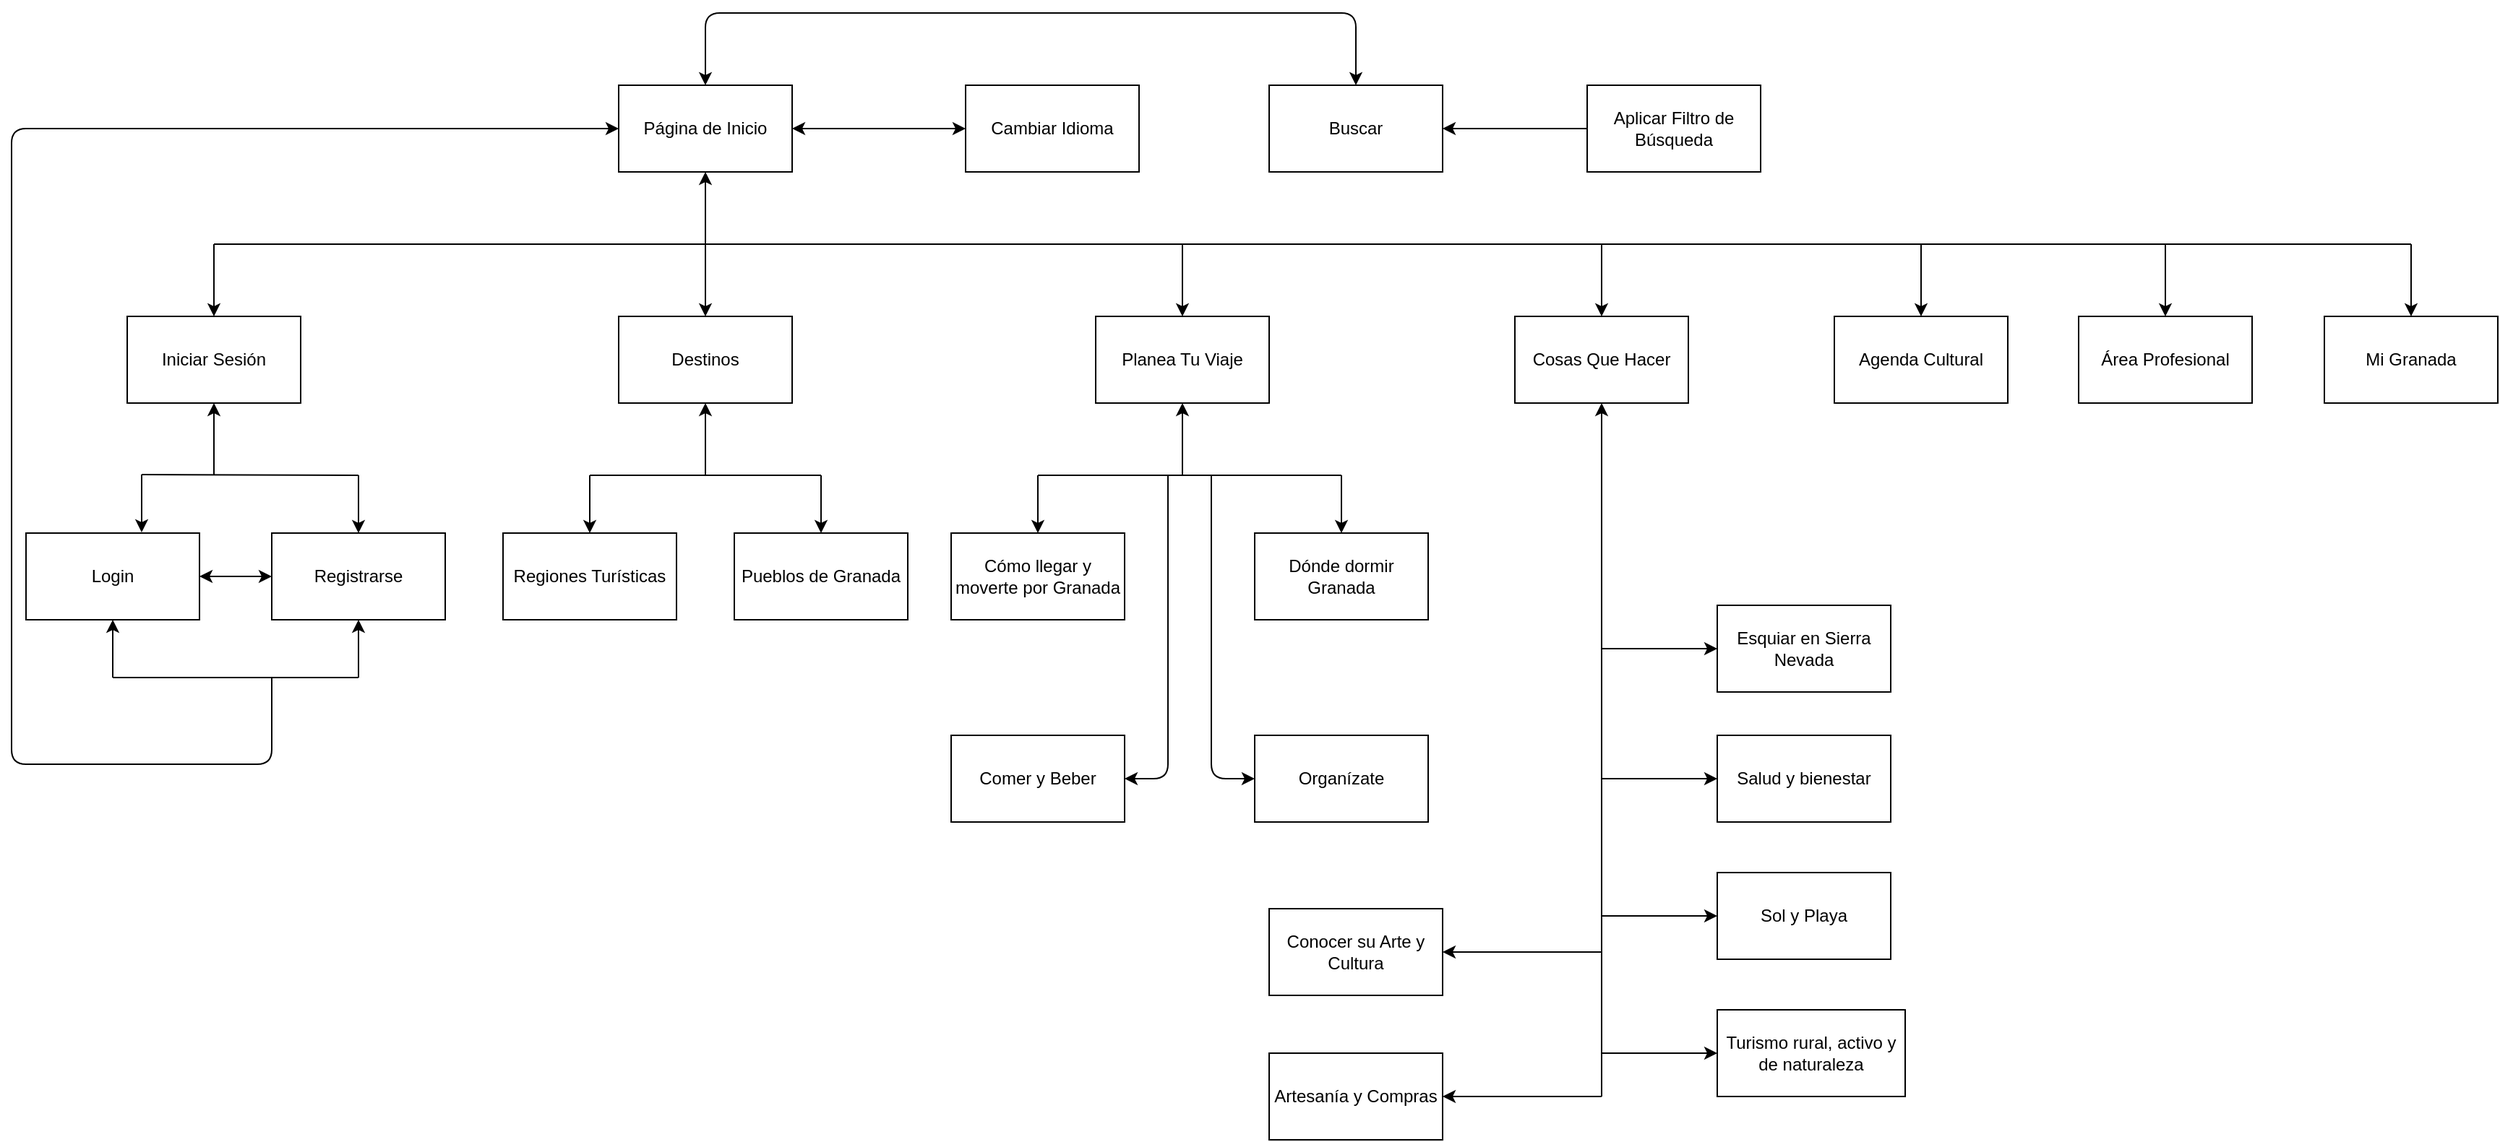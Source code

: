 <mxfile version="14.6.3" type="device"><diagram id="JDL_88DNDOEFBoUv-RpN" name="Page-1"><mxGraphModel dx="2105" dy="1749" grid="1" gridSize="10" guides="1" tooltips="1" connect="1" arrows="1" fold="1" page="1" pageScale="1" pageWidth="827" pageHeight="1169" math="0" shadow="0"><root><mxCell id="0"/><mxCell id="1" parent="0"/><mxCell id="c0-3zrw8weRYY7uOX96u-1" value="Página de Inicio" style="rounded=0;whiteSpace=wrap;html=1;" parent="1" vertex="1"><mxGeometry x="340" y="10" width="120" height="60" as="geometry"/></mxCell><mxCell id="c0-3zrw8weRYY7uOX96u-2" value="" style="endArrow=classic;html=1;entryX=0.5;entryY=1;entryDx=0;entryDy=0;" parent="1" target="c0-3zrw8weRYY7uOX96u-1" edge="1"><mxGeometry width="50" height="50" relative="1" as="geometry"><mxPoint x="400" y="120" as="sourcePoint"/><mxPoint x="450" y="200" as="targetPoint"/></mxGeometry></mxCell><mxCell id="c0-3zrw8weRYY7uOX96u-3" value="Iniciar Sesión" style="rounded=0;whiteSpace=wrap;html=1;" parent="1" vertex="1"><mxGeometry y="170" width="120" height="60" as="geometry"/></mxCell><mxCell id="c0-3zrw8weRYY7uOX96u-4" value="" style="endArrow=classic;html=1;entryX=0.5;entryY=0;entryDx=0;entryDy=0;" parent="1" target="c0-3zrw8weRYY7uOX96u-3" edge="1"><mxGeometry width="50" height="50" relative="1" as="geometry"><mxPoint x="60" y="120" as="sourcePoint"/><mxPoint x="430" y="180" as="targetPoint"/></mxGeometry></mxCell><mxCell id="c0-3zrw8weRYY7uOX96u-5" value="" style="endArrow=none;html=1;" parent="1" edge="1"><mxGeometry width="50" height="50" relative="1" as="geometry"><mxPoint x="60" y="120" as="sourcePoint"/><mxPoint x="1580" y="120" as="targetPoint"/></mxGeometry></mxCell><mxCell id="c0-3zrw8weRYY7uOX96u-6" value="Login" style="rounded=0;whiteSpace=wrap;html=1;" parent="1" vertex="1"><mxGeometry x="-70" y="320" width="120" height="60" as="geometry"/></mxCell><mxCell id="c0-3zrw8weRYY7uOX96u-7" value="Registrarse" style="rounded=0;whiteSpace=wrap;html=1;" parent="1" vertex="1"><mxGeometry x="100" y="320" width="120" height="60" as="geometry"/></mxCell><mxCell id="c0-3zrw8weRYY7uOX96u-8" value="" style="endArrow=classic;html=1;entryX=0.5;entryY=1;entryDx=0;entryDy=0;" parent="1" target="c0-3zrw8weRYY7uOX96u-3" edge="1"><mxGeometry width="50" height="50" relative="1" as="geometry"><mxPoint x="60" y="280" as="sourcePoint"/><mxPoint x="440" y="160" as="targetPoint"/></mxGeometry></mxCell><mxCell id="c0-3zrw8weRYY7uOX96u-9" value="" style="endArrow=classic;html=1;entryX=0.5;entryY=0;entryDx=0;entryDy=0;" parent="1" edge="1"><mxGeometry width="50" height="50" relative="1" as="geometry"><mxPoint x="10" y="279.5" as="sourcePoint"/><mxPoint x="10" y="319.5" as="targetPoint"/></mxGeometry></mxCell><mxCell id="c0-3zrw8weRYY7uOX96u-10" value="" style="endArrow=classic;html=1;entryX=0.5;entryY=0;entryDx=0;entryDy=0;" parent="1" target="c0-3zrw8weRYY7uOX96u-7" edge="1"><mxGeometry width="50" height="50" relative="1" as="geometry"><mxPoint x="160" y="280" as="sourcePoint"/><mxPoint x="30" y="329.5" as="targetPoint"/></mxGeometry></mxCell><mxCell id="c0-3zrw8weRYY7uOX96u-11" value="" style="endArrow=none;html=1;" parent="1" edge="1"><mxGeometry width="50" height="50" relative="1" as="geometry"><mxPoint x="10" y="279.5" as="sourcePoint"/><mxPoint x="160" y="280" as="targetPoint"/></mxGeometry></mxCell><mxCell id="c0-3zrw8weRYY7uOX96u-12" value="" style="endArrow=classic;startArrow=classic;html=1;exitX=1;exitY=0.5;exitDx=0;exitDy=0;entryX=0;entryY=0.5;entryDx=0;entryDy=0;" parent="1" source="c0-3zrw8weRYY7uOX96u-6" target="c0-3zrw8weRYY7uOX96u-7" edge="1"><mxGeometry width="50" height="50" relative="1" as="geometry"><mxPoint x="70" y="349.5" as="sourcePoint"/><mxPoint x="410" y="159.5" as="targetPoint"/></mxGeometry></mxCell><mxCell id="c0-3zrw8weRYY7uOX96u-13" value="" style="endArrow=none;html=1;" parent="1" edge="1"><mxGeometry width="50" height="50" relative="1" as="geometry"><mxPoint x="-10" y="420" as="sourcePoint"/><mxPoint x="160" y="420" as="targetPoint"/></mxGeometry></mxCell><mxCell id="c0-3zrw8weRYY7uOX96u-14" value="" style="endArrow=classic;html=1;entryX=0.5;entryY=1;entryDx=0;entryDy=0;" parent="1" target="c0-3zrw8weRYY7uOX96u-6" edge="1"><mxGeometry width="50" height="50" relative="1" as="geometry"><mxPoint x="-10" y="420" as="sourcePoint"/><mxPoint x="10" y="379.5" as="targetPoint"/></mxGeometry></mxCell><mxCell id="c0-3zrw8weRYY7uOX96u-15" value="" style="endArrow=classic;html=1;entryX=0.5;entryY=1;entryDx=0;entryDy=0;" parent="1" target="c0-3zrw8weRYY7uOX96u-7" edge="1"><mxGeometry width="50" height="50" relative="1" as="geometry"><mxPoint x="160" y="420" as="sourcePoint"/><mxPoint x="420" y="369.5" as="targetPoint"/></mxGeometry></mxCell><mxCell id="c0-3zrw8weRYY7uOX96u-16" value="" style="endArrow=classic;html=1;entryX=0;entryY=0.5;entryDx=0;entryDy=0;" parent="1" target="c0-3zrw8weRYY7uOX96u-1" edge="1"><mxGeometry width="50" height="50" relative="1" as="geometry"><mxPoint x="100" y="420" as="sourcePoint"/><mxPoint x="160" y="480" as="targetPoint"/><Array as="points"><mxPoint x="100" y="480"/><mxPoint x="-80" y="480"/><mxPoint x="-80" y="40"/></Array></mxGeometry></mxCell><mxCell id="c0-3zrw8weRYY7uOX96u-19" value="Planea Tu Viaje" style="rounded=0;whiteSpace=wrap;html=1;" parent="1" vertex="1"><mxGeometry x="670" y="170" width="120" height="60" as="geometry"/></mxCell><mxCell id="c0-3zrw8weRYY7uOX96u-20" value="Destinos" style="rounded=0;whiteSpace=wrap;html=1;" parent="1" vertex="1"><mxGeometry x="340" y="170" width="120" height="60" as="geometry"/></mxCell><mxCell id="c0-3zrw8weRYY7uOX96u-21" value="" style="endArrow=classic;html=1;entryX=0.5;entryY=0;entryDx=0;entryDy=0;" parent="1" target="c0-3zrw8weRYY7uOX96u-20" edge="1"><mxGeometry width="50" height="50" relative="1" as="geometry"><mxPoint x="400" y="120" as="sourcePoint"/><mxPoint x="440" y="260" as="targetPoint"/></mxGeometry></mxCell><mxCell id="c0-3zrw8weRYY7uOX96u-22" value="Cosas Que Hacer" style="rounded=0;whiteSpace=wrap;html=1;" parent="1" vertex="1"><mxGeometry x="960" y="170" width="120" height="60" as="geometry"/></mxCell><mxCell id="c0-3zrw8weRYY7uOX96u-23" value="Regiones Turísticas" style="rounded=0;whiteSpace=wrap;html=1;" parent="1" vertex="1"><mxGeometry x="260" y="320" width="120" height="60" as="geometry"/></mxCell><mxCell id="c0-3zrw8weRYY7uOX96u-24" value="Pueblos de Granada" style="rounded=0;whiteSpace=wrap;html=1;" parent="1" vertex="1"><mxGeometry x="420" y="320" width="120" height="60" as="geometry"/></mxCell><mxCell id="c0-3zrw8weRYY7uOX96u-25" value="" style="endArrow=classic;html=1;entryX=0.5;entryY=0;entryDx=0;entryDy=0;" parent="1" target="c0-3zrw8weRYY7uOX96u-23" edge="1"><mxGeometry width="50" height="50" relative="1" as="geometry"><mxPoint x="320" y="280" as="sourcePoint"/><mxPoint x="440" y="260" as="targetPoint"/></mxGeometry></mxCell><mxCell id="c0-3zrw8weRYY7uOX96u-26" value="" style="endArrow=classic;html=1;entryX=0.5;entryY=0;entryDx=0;entryDy=0;" parent="1" target="c0-3zrw8weRYY7uOX96u-24" edge="1"><mxGeometry width="50" height="50" relative="1" as="geometry"><mxPoint x="480" y="280" as="sourcePoint"/><mxPoint x="490" y="320" as="targetPoint"/></mxGeometry></mxCell><mxCell id="c0-3zrw8weRYY7uOX96u-28" value="" style="endArrow=none;html=1;" parent="1" edge="1"><mxGeometry width="50" height="50" relative="1" as="geometry"><mxPoint x="320" y="280" as="sourcePoint"/><mxPoint x="480" y="280" as="targetPoint"/></mxGeometry></mxCell><mxCell id="c0-3zrw8weRYY7uOX96u-30" value="Cambiar Idioma" style="rounded=0;whiteSpace=wrap;html=1;" parent="1" vertex="1"><mxGeometry x="580" y="10" width="120" height="60" as="geometry"/></mxCell><mxCell id="c0-3zrw8weRYY7uOX96u-31" value="" style="endArrow=classic;startArrow=classic;html=1;entryX=0;entryY=0.5;entryDx=0;entryDy=0;exitX=1;exitY=0.5;exitDx=0;exitDy=0;" parent="1" source="c0-3zrw8weRYY7uOX96u-1" target="c0-3zrw8weRYY7uOX96u-30" edge="1"><mxGeometry width="50" height="50" relative="1" as="geometry"><mxPoint x="490" y="80" as="sourcePoint"/><mxPoint x="540" y="30" as="targetPoint"/></mxGeometry></mxCell><mxCell id="c0-3zrw8weRYY7uOX96u-33" value="" style="endArrow=classic;html=1;entryX=0.5;entryY=0;entryDx=0;entryDy=0;" parent="1" target="c0-3zrw8weRYY7uOX96u-19" edge="1"><mxGeometry width="50" height="50" relative="1" as="geometry"><mxPoint x="730" y="120" as="sourcePoint"/><mxPoint x="440" y="260" as="targetPoint"/></mxGeometry></mxCell><mxCell id="c0-3zrw8weRYY7uOX96u-34" value="Cómo llegar y moverte por Granada" style="rounded=0;whiteSpace=wrap;html=1;" parent="1" vertex="1"><mxGeometry x="570" y="320" width="120" height="60" as="geometry"/></mxCell><mxCell id="c0-3zrw8weRYY7uOX96u-35" value="Dónde dormir Granada" style="rounded=0;whiteSpace=wrap;html=1;" parent="1" vertex="1"><mxGeometry x="780" y="320" width="120" height="60" as="geometry"/></mxCell><mxCell id="c0-3zrw8weRYY7uOX96u-36" value="Comer y Beber" style="rounded=0;whiteSpace=wrap;html=1;" parent="1" vertex="1"><mxGeometry x="570" y="460" width="120" height="60" as="geometry"/></mxCell><mxCell id="c0-3zrw8weRYY7uOX96u-37" value="Organízate" style="rounded=0;whiteSpace=wrap;html=1;" parent="1" vertex="1"><mxGeometry x="780" y="460" width="120" height="60" as="geometry"/></mxCell><mxCell id="c0-3zrw8weRYY7uOX96u-38" value="" style="endArrow=classic;html=1;entryX=0.5;entryY=1;entryDx=0;entryDy=0;" parent="1" target="c0-3zrw8weRYY7uOX96u-20" edge="1"><mxGeometry width="50" height="50" relative="1" as="geometry"><mxPoint x="400" y="280" as="sourcePoint"/><mxPoint x="390" y="250" as="targetPoint"/></mxGeometry></mxCell><mxCell id="c0-3zrw8weRYY7uOX96u-39" value="" style="endArrow=classic;html=1;entryX=0.5;entryY=1;entryDx=0;entryDy=0;" parent="1" target="c0-3zrw8weRYY7uOX96u-19" edge="1"><mxGeometry width="50" height="50" relative="1" as="geometry"><mxPoint x="730" y="280" as="sourcePoint"/><mxPoint x="780" y="250" as="targetPoint"/></mxGeometry></mxCell><mxCell id="c0-3zrw8weRYY7uOX96u-40" value="" style="endArrow=none;html=1;" parent="1" edge="1"><mxGeometry width="50" height="50" relative="1" as="geometry"><mxPoint x="630" y="280" as="sourcePoint"/><mxPoint x="840" y="280" as="targetPoint"/></mxGeometry></mxCell><mxCell id="c0-3zrw8weRYY7uOX96u-41" value="" style="endArrow=classic;html=1;entryX=0;entryY=0.5;entryDx=0;entryDy=0;" parent="1" target="c0-3zrw8weRYY7uOX96u-37" edge="1"><mxGeometry width="50" height="50" relative="1" as="geometry"><mxPoint x="750" y="280" as="sourcePoint"/><mxPoint x="780" y="250" as="targetPoint"/><Array as="points"><mxPoint x="750" y="490"/></Array></mxGeometry></mxCell><mxCell id="c0-3zrw8weRYY7uOX96u-42" value="" style="endArrow=classic;html=1;entryX=1;entryY=0.5;entryDx=0;entryDy=0;" parent="1" target="c0-3zrw8weRYY7uOX96u-36" edge="1"><mxGeometry width="50" height="50" relative="1" as="geometry"><mxPoint x="720" y="280" as="sourcePoint"/><mxPoint x="780" y="250" as="targetPoint"/><Array as="points"><mxPoint x="720" y="490"/></Array></mxGeometry></mxCell><mxCell id="c0-3zrw8weRYY7uOX96u-43" value="" style="endArrow=classic;html=1;entryX=0.5;entryY=0;entryDx=0;entryDy=0;" parent="1" target="c0-3zrw8weRYY7uOX96u-34" edge="1"><mxGeometry width="50" height="50" relative="1" as="geometry"><mxPoint x="630" y="280" as="sourcePoint"/><mxPoint x="780" y="250" as="targetPoint"/></mxGeometry></mxCell><mxCell id="c0-3zrw8weRYY7uOX96u-44" value="" style="endArrow=classic;html=1;entryX=0.5;entryY=0;entryDx=0;entryDy=0;" parent="1" target="c0-3zrw8weRYY7uOX96u-35" edge="1"><mxGeometry width="50" height="50" relative="1" as="geometry"><mxPoint x="840" y="280" as="sourcePoint"/><mxPoint x="780" y="250" as="targetPoint"/></mxGeometry></mxCell><mxCell id="c0-3zrw8weRYY7uOX96u-45" value="" style="endArrow=classic;html=1;entryX=0.5;entryY=0;entryDx=0;entryDy=0;" parent="1" target="c0-3zrw8weRYY7uOX96u-22" edge="1"><mxGeometry width="50" height="50" relative="1" as="geometry"><mxPoint x="1020" y="120" as="sourcePoint"/><mxPoint x="1070" y="250" as="targetPoint"/></mxGeometry></mxCell><mxCell id="c0-3zrw8weRYY7uOX96u-47" value="" style="endArrow=classic;html=1;entryX=0.5;entryY=1;entryDx=0;entryDy=0;" parent="1" target="c0-3zrw8weRYY7uOX96u-22" edge="1"><mxGeometry width="50" height="50" relative="1" as="geometry"><mxPoint x="1020" y="710" as="sourcePoint"/><mxPoint x="1060" y="350" as="targetPoint"/></mxGeometry></mxCell><mxCell id="c0-3zrw8weRYY7uOX96u-48" value="" style="endArrow=classic;html=1;entryX=1;entryY=0.5;entryDx=0;entryDy=0;" parent="1" target="c0-3zrw8weRYY7uOX96u-49" edge="1"><mxGeometry width="50" height="50" relative="1" as="geometry"><mxPoint x="1020" y="610" as="sourcePoint"/><mxPoint x="920" y="720" as="targetPoint"/></mxGeometry></mxCell><mxCell id="c0-3zrw8weRYY7uOX96u-49" value="Conocer su Arte y Cultura" style="rounded=0;whiteSpace=wrap;html=1;" parent="1" vertex="1"><mxGeometry x="790" y="580" width="120" height="60" as="geometry"/></mxCell><mxCell id="c0-3zrw8weRYY7uOX96u-50" value="Artesanía y Compras" style="rounded=0;whiteSpace=wrap;html=1;" parent="1" vertex="1"><mxGeometry x="790" y="680" width="120" height="60" as="geometry"/></mxCell><mxCell id="c0-3zrw8weRYY7uOX96u-51" value="" style="endArrow=classic;html=1;entryX=1;entryY=0.5;entryDx=0;entryDy=0;" parent="1" target="c0-3zrw8weRYY7uOX96u-50" edge="1"><mxGeometry width="50" height="50" relative="1" as="geometry"><mxPoint x="1020" y="710" as="sourcePoint"/><mxPoint x="900" y="460" as="targetPoint"/></mxGeometry></mxCell><mxCell id="c0-3zrw8weRYY7uOX96u-52" value="Sol y Playa" style="rounded=0;whiteSpace=wrap;html=1;" parent="1" vertex="1"><mxGeometry x="1100" y="555" width="120" height="60" as="geometry"/></mxCell><mxCell id="c0-3zrw8weRYY7uOX96u-53" value="" style="endArrow=classic;html=1;entryX=0;entryY=0.5;entryDx=0;entryDy=0;" parent="1" target="c0-3zrw8weRYY7uOX96u-52" edge="1"><mxGeometry width="50" height="50" relative="1" as="geometry"><mxPoint x="1020" y="585" as="sourcePoint"/><mxPoint x="900" y="460" as="targetPoint"/></mxGeometry></mxCell><mxCell id="c0-3zrw8weRYY7uOX96u-54" value="Turismo rural, activo y de naturaleza" style="rounded=0;whiteSpace=wrap;html=1;" parent="1" vertex="1"><mxGeometry x="1100" y="650" width="130" height="60" as="geometry"/></mxCell><mxCell id="c0-3zrw8weRYY7uOX96u-55" value="" style="endArrow=classic;html=1;entryX=0;entryY=0.5;entryDx=0;entryDy=0;" parent="1" target="c0-3zrw8weRYY7uOX96u-54" edge="1"><mxGeometry width="50" height="50" relative="1" as="geometry"><mxPoint x="1020" y="680" as="sourcePoint"/><mxPoint x="900" y="460" as="targetPoint"/></mxGeometry></mxCell><mxCell id="c0-3zrw8weRYY7uOX96u-58" value="Salud y bienestar" style="rounded=0;whiteSpace=wrap;html=1;" parent="1" vertex="1"><mxGeometry x="1100" y="460" width="120" height="60" as="geometry"/></mxCell><mxCell id="c0-3zrw8weRYY7uOX96u-59" value="" style="endArrow=classic;html=1;entryX=0;entryY=0.5;entryDx=0;entryDy=0;" parent="1" target="c0-3zrw8weRYY7uOX96u-58" edge="1"><mxGeometry width="50" height="50" relative="1" as="geometry"><mxPoint x="1020" y="490" as="sourcePoint"/><mxPoint x="900" y="460" as="targetPoint"/></mxGeometry></mxCell><mxCell id="c0-3zrw8weRYY7uOX96u-60" value="Esquiar en Sierra Nevada" style="rounded=0;whiteSpace=wrap;html=1;" parent="1" vertex="1"><mxGeometry x="1100" y="370" width="120" height="60" as="geometry"/></mxCell><mxCell id="c0-3zrw8weRYY7uOX96u-61" value="" style="endArrow=classic;html=1;entryX=0;entryY=0.5;entryDx=0;entryDy=0;" parent="1" target="c0-3zrw8weRYY7uOX96u-60" edge="1"><mxGeometry width="50" height="50" relative="1" as="geometry"><mxPoint x="1020" y="400" as="sourcePoint"/><mxPoint x="900" y="460" as="targetPoint"/></mxGeometry></mxCell><mxCell id="c0-3zrw8weRYY7uOX96u-62" value="Agenda Cultural" style="rounded=0;whiteSpace=wrap;html=1;" parent="1" vertex="1"><mxGeometry x="1181" y="170" width="120" height="60" as="geometry"/></mxCell><mxCell id="c0-3zrw8weRYY7uOX96u-63" value="" style="endArrow=classic;html=1;entryX=0.5;entryY=0;entryDx=0;entryDy=0;" parent="1" target="c0-3zrw8weRYY7uOX96u-62" edge="1"><mxGeometry width="50" height="50" relative="1" as="geometry"><mxPoint x="1241" y="120" as="sourcePoint"/><mxPoint x="1580" y="250" as="targetPoint"/></mxGeometry></mxCell><mxCell id="c0-3zrw8weRYY7uOX96u-64" value="Área Profesional" style="rounded=0;whiteSpace=wrap;html=1;" parent="1" vertex="1"><mxGeometry x="1350" y="170" width="120" height="60" as="geometry"/></mxCell><mxCell id="c0-3zrw8weRYY7uOX96u-65" value="" style="endArrow=classic;html=1;entryX=0.5;entryY=0;entryDx=0;entryDy=0;" parent="1" target="c0-3zrw8weRYY7uOX96u-64" edge="1"><mxGeometry width="50" height="50" relative="1" as="geometry"><mxPoint x="1410" y="120" as="sourcePoint"/><mxPoint x="1580" y="250" as="targetPoint"/></mxGeometry></mxCell><mxCell id="c0-3zrw8weRYY7uOX96u-66" value="Mi Granada" style="rounded=0;whiteSpace=wrap;html=1;" parent="1" vertex="1"><mxGeometry x="1520" y="170" width="120" height="60" as="geometry"/></mxCell><mxCell id="c0-3zrw8weRYY7uOX96u-67" value="" style="endArrow=classic;html=1;entryX=0.5;entryY=0;entryDx=0;entryDy=0;" parent="1" target="c0-3zrw8weRYY7uOX96u-66" edge="1"><mxGeometry width="50" height="50" relative="1" as="geometry"><mxPoint x="1580" y="120" as="sourcePoint"/><mxPoint x="1580" y="250" as="targetPoint"/></mxGeometry></mxCell><mxCell id="c0-3zrw8weRYY7uOX96u-68" value="Buscar" style="rounded=0;whiteSpace=wrap;html=1;" parent="1" vertex="1"><mxGeometry x="790" y="10" width="120" height="60" as="geometry"/></mxCell><mxCell id="c0-3zrw8weRYY7uOX96u-69" value="" style="endArrow=classic;startArrow=classic;html=1;exitX=0.5;exitY=0;exitDx=0;exitDy=0;entryX=0.5;entryY=0;entryDx=0;entryDy=0;" parent="1" source="c0-3zrw8weRYY7uOX96u-1" target="c0-3zrw8weRYY7uOX96u-68" edge="1"><mxGeometry width="50" height="50" relative="1" as="geometry"><mxPoint x="620" y="100" as="sourcePoint"/><mxPoint x="670" y="50" as="targetPoint"/><Array as="points"><mxPoint x="400" y="-40"/><mxPoint x="850" y="-40"/></Array></mxGeometry></mxCell><mxCell id="c0-3zrw8weRYY7uOX96u-70" value="" style="endArrow=classic;html=1;entryX=1;entryY=0.5;entryDx=0;entryDy=0;exitX=0;exitY=0.5;exitDx=0;exitDy=0;" parent="1" source="c0-3zrw8weRYY7uOX96u-71" target="c0-3zrw8weRYY7uOX96u-68" edge="1"><mxGeometry width="50" height="50" relative="1" as="geometry"><mxPoint x="960" y="40" as="sourcePoint"/><mxPoint x="1070" y="50" as="targetPoint"/></mxGeometry></mxCell><mxCell id="c0-3zrw8weRYY7uOX96u-71" value="Aplicar Filtro de Búsqueda" style="rounded=0;whiteSpace=wrap;html=1;" parent="1" vertex="1"><mxGeometry x="1010" y="10" width="120" height="60" as="geometry"/></mxCell></root></mxGraphModel></diagram></mxfile>